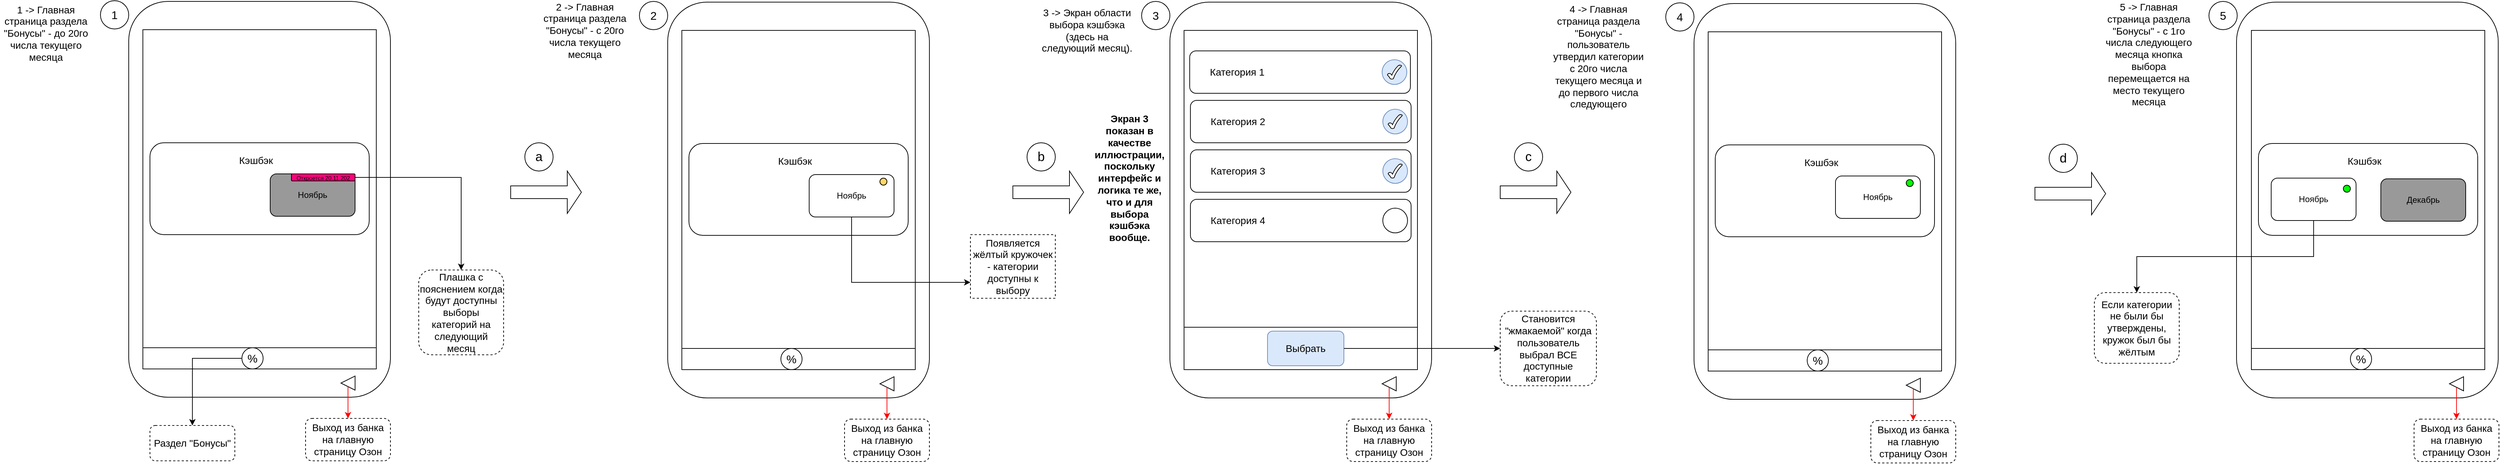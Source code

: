 <mxfile version="24.7.17">
  <diagram name="Page-1" id="li09qqb5fwVE3tS7wrpL">
    <mxGraphModel dx="1368" dy="835" grid="1" gridSize="10" guides="1" tooltips="1" connect="1" arrows="1" fold="1" page="1" pageScale="1" pageWidth="1100" pageHeight="850" math="0" shadow="0">
      <root>
        <mxCell id="0" />
        <mxCell id="1" parent="0" />
        <mxCell id="urL8BZHNpoyfXsBZfCev-18" value="" style="group" parent="1" vertex="1" connectable="0">
          <mxGeometry x="240" y="40" width="370" height="560" as="geometry" />
        </mxCell>
        <mxCell id="urL8BZHNpoyfXsBZfCev-15" value="" style="rounded=1;whiteSpace=wrap;html=1;" parent="urL8BZHNpoyfXsBZfCev-18" vertex="1">
          <mxGeometry width="370" height="560" as="geometry" />
        </mxCell>
        <mxCell id="urL8BZHNpoyfXsBZfCev-17" value="" style="rounded=0;whiteSpace=wrap;html=1;" parent="urL8BZHNpoyfXsBZfCev-18" vertex="1">
          <mxGeometry x="20" y="40" width="330" height="480" as="geometry" />
        </mxCell>
        <mxCell id="urL8BZHNpoyfXsBZfCev-19" value="" style="rounded=1;whiteSpace=wrap;html=1;" parent="urL8BZHNpoyfXsBZfCev-18" vertex="1">
          <mxGeometry x="30" y="200" width="310" height="130" as="geometry" />
        </mxCell>
        <mxCell id="urL8BZHNpoyfXsBZfCev-21" value="Ноябрь" style="rounded=1;whiteSpace=wrap;html=1;fillColor=#999999;" parent="urL8BZHNpoyfXsBZfCev-18" vertex="1">
          <mxGeometry x="200" y="244" width="120" height="60" as="geometry" />
        </mxCell>
        <mxCell id="urL8BZHNpoyfXsBZfCev-22" value="&lt;font style=&quot;font-size: 14px;&quot;&gt;Кэшбэк&lt;/font&gt;" style="text;html=1;align=center;verticalAlign=middle;whiteSpace=wrap;rounded=0;" parent="urL8BZHNpoyfXsBZfCev-18" vertex="1">
          <mxGeometry x="150" y="210" width="60" height="30" as="geometry" />
        </mxCell>
        <mxCell id="_k14NOsf7yQXFgDvM924-61" value="" style="triangle;whiteSpace=wrap;html=1;rotation=-180;" parent="urL8BZHNpoyfXsBZfCev-18" vertex="1">
          <mxGeometry x="300" y="530" width="20" height="20" as="geometry" />
        </mxCell>
        <mxCell id="OY-_izu9chUP1zv7eODz-16" value="&lt;font style=&quot;font-size: 8px;&quot;&gt;Откроется 20.11.202&lt;/font&gt;" style="rounded=1;whiteSpace=wrap;html=1;fillColor=#FF0080;" parent="urL8BZHNpoyfXsBZfCev-18" vertex="1">
          <mxGeometry x="230" y="244" width="90" height="10" as="geometry" />
        </mxCell>
        <mxCell id="71cIT_W7Prt0eCM6huFr-1" value="" style="rounded=0;whiteSpace=wrap;html=1;" parent="urL8BZHNpoyfXsBZfCev-18" vertex="1">
          <mxGeometry x="20" y="490" width="330" height="30" as="geometry" />
        </mxCell>
        <mxCell id="71cIT_W7Prt0eCM6huFr-2" value="&lt;font size=&quot;3&quot;&gt;%&lt;/font&gt;" style="ellipse;whiteSpace=wrap;html=1;aspect=fixed;" parent="urL8BZHNpoyfXsBZfCev-18" vertex="1">
          <mxGeometry x="160" y="490" width="30" height="30" as="geometry" />
        </mxCell>
        <mxCell id="_k14NOsf7yQXFgDvM924-51" value="&lt;font size=&quot;3&quot;&gt;1&lt;/font&gt;" style="ellipse;whiteSpace=wrap;html=1;aspect=fixed;" parent="1" vertex="1">
          <mxGeometry x="200" y="39" width="40" height="40" as="geometry" />
        </mxCell>
        <mxCell id="_k14NOsf7yQXFgDvM924-62" value="&lt;font style=&quot;font-size: 14px;&quot;&gt;Выход из банка на главную страницу Озон&lt;/font&gt;" style="rounded=1;whiteSpace=wrap;html=1;dashed=1;" parent="1" vertex="1">
          <mxGeometry x="490" y="630" width="120" height="60" as="geometry" />
        </mxCell>
        <mxCell id="_k14NOsf7yQXFgDvM924-63" value="" style="edgeStyle=orthogonalEdgeStyle;rounded=0;orthogonalLoop=1;jettySize=auto;html=1;strokeColor=#FF0000;" parent="1" source="_k14NOsf7yQXFgDvM924-61" target="_k14NOsf7yQXFgDvM924-62" edge="1">
          <mxGeometry relative="1" as="geometry" />
        </mxCell>
        <mxCell id="N-lE7uRC2UTWvSIOL3Zv-2" value="&lt;font style=&quot;font-size: 14px;&quot;&gt;1 -&amp;gt; Главная страница раздела &quot;Бонусы&quot; - до 20го числа текущего месяца&lt;/font&gt;" style="text;html=1;align=center;verticalAlign=middle;whiteSpace=wrap;rounded=0;" parent="1" vertex="1">
          <mxGeometry x="58" y="40" width="130" height="90" as="geometry" />
        </mxCell>
        <mxCell id="OY-_izu9chUP1zv7eODz-3" value="" style="group" parent="1" vertex="1" connectable="0">
          <mxGeometry x="1002" y="41" width="370" height="560" as="geometry" />
        </mxCell>
        <mxCell id="OY-_izu9chUP1zv7eODz-4" value="" style="rounded=1;whiteSpace=wrap;html=1;" parent="OY-_izu9chUP1zv7eODz-3" vertex="1">
          <mxGeometry width="370" height="560" as="geometry" />
        </mxCell>
        <mxCell id="OY-_izu9chUP1zv7eODz-5" value="" style="rounded=0;whiteSpace=wrap;html=1;" parent="OY-_izu9chUP1zv7eODz-3" vertex="1">
          <mxGeometry x="20" y="40" width="330" height="480" as="geometry" />
        </mxCell>
        <mxCell id="OY-_izu9chUP1zv7eODz-6" value="" style="rounded=1;whiteSpace=wrap;html=1;" parent="OY-_izu9chUP1zv7eODz-3" vertex="1">
          <mxGeometry x="30" y="200" width="310" height="130" as="geometry" />
        </mxCell>
        <mxCell id="OY-_izu9chUP1zv7eODz-7" value="Ноябрь" style="rounded=1;whiteSpace=wrap;html=1;" parent="OY-_izu9chUP1zv7eODz-3" vertex="1">
          <mxGeometry x="200" y="244" width="120" height="60" as="geometry" />
        </mxCell>
        <mxCell id="OY-_izu9chUP1zv7eODz-8" value="&lt;font style=&quot;font-size: 14px;&quot;&gt;Кэшбэк&lt;/font&gt;" style="text;html=1;align=center;verticalAlign=middle;whiteSpace=wrap;rounded=0;" parent="OY-_izu9chUP1zv7eODz-3" vertex="1">
          <mxGeometry x="150" y="210" width="60" height="30" as="geometry" />
        </mxCell>
        <mxCell id="OY-_izu9chUP1zv7eODz-9" value="" style="triangle;whiteSpace=wrap;html=1;rotation=-180;" parent="OY-_izu9chUP1zv7eODz-3" vertex="1">
          <mxGeometry x="300" y="530" width="20" height="20" as="geometry" />
        </mxCell>
        <mxCell id="OY-_izu9chUP1zv7eODz-21" value="" style="ellipse;whiteSpace=wrap;html=1;aspect=fixed;fillColor=#FFD966;" parent="OY-_izu9chUP1zv7eODz-3" vertex="1">
          <mxGeometry x="300" y="249" width="10" height="10" as="geometry" />
        </mxCell>
        <mxCell id="71cIT_W7Prt0eCM6huFr-3" value="" style="rounded=0;whiteSpace=wrap;html=1;" parent="OY-_izu9chUP1zv7eODz-3" vertex="1">
          <mxGeometry x="20" y="490" width="330" height="30" as="geometry" />
        </mxCell>
        <mxCell id="71cIT_W7Prt0eCM6huFr-4" value="&lt;font size=&quot;3&quot;&gt;%&lt;/font&gt;" style="ellipse;whiteSpace=wrap;html=1;aspect=fixed;" parent="OY-_izu9chUP1zv7eODz-3" vertex="1">
          <mxGeometry x="160" y="490" width="30" height="30" as="geometry" />
        </mxCell>
        <mxCell id="OY-_izu9chUP1zv7eODz-11" value="&lt;font size=&quot;3&quot;&gt;2&lt;/font&gt;" style="ellipse;whiteSpace=wrap;html=1;aspect=fixed;" parent="1" vertex="1">
          <mxGeometry x="962" y="40" width="40" height="40" as="geometry" />
        </mxCell>
        <mxCell id="OY-_izu9chUP1zv7eODz-12" value="&lt;font style=&quot;font-size: 14px;&quot;&gt;Выход из банка на главную страницу Озон&lt;/font&gt;" style="rounded=1;whiteSpace=wrap;html=1;dashed=1;" parent="1" vertex="1">
          <mxGeometry x="1252" y="631" width="120" height="60" as="geometry" />
        </mxCell>
        <mxCell id="OY-_izu9chUP1zv7eODz-13" value="" style="edgeStyle=orthogonalEdgeStyle;rounded=0;orthogonalLoop=1;jettySize=auto;html=1;strokeColor=#FF0000;" parent="1" source="OY-_izu9chUP1zv7eODz-9" target="OY-_izu9chUP1zv7eODz-12" edge="1">
          <mxGeometry relative="1" as="geometry" />
        </mxCell>
        <mxCell id="OY-_izu9chUP1zv7eODz-14" value="&lt;font style=&quot;font-size: 14px;&quot;&gt;2 -&amp;gt; Главная страница раздела &quot;Бонусы&quot; - с 20го числа текущего месяца&lt;/font&gt;" style="text;html=1;align=center;verticalAlign=middle;whiteSpace=wrap;rounded=0;" parent="1" vertex="1">
          <mxGeometry x="820" y="41" width="130" height="79" as="geometry" />
        </mxCell>
        <mxCell id="OY-_izu9chUP1zv7eODz-17" value="&lt;font style=&quot;font-size: 14px;&quot;&gt;Плашка с пояснением когда будут доступны выборы категорий на следующий месяц&lt;/font&gt;" style="whiteSpace=wrap;html=1;fillColor=#FFFFFF;rounded=1;dashed=1;" parent="1" vertex="1">
          <mxGeometry x="650" y="420" width="120" height="120" as="geometry" />
        </mxCell>
        <mxCell id="OY-_izu9chUP1zv7eODz-18" value="" style="edgeStyle=orthogonalEdgeStyle;rounded=0;orthogonalLoop=1;jettySize=auto;html=1;" parent="1" source="OY-_izu9chUP1zv7eODz-16" target="OY-_izu9chUP1zv7eODz-17" edge="1">
          <mxGeometry relative="1" as="geometry" />
        </mxCell>
        <mxCell id="OY-_izu9chUP1zv7eODz-20" value="" style="shape=singleArrow;whiteSpace=wrap;html=1;" parent="1" vertex="1">
          <mxGeometry x="780" y="280" width="100" height="60" as="geometry" />
        </mxCell>
        <mxCell id="OY-_izu9chUP1zv7eODz-22" value="&lt;font style=&quot;font-size: 14px;&quot;&gt;Появляется жёлтый кружочек - категории доступ&lt;span style=&quot;background-color: initial;&quot;&gt;ны к выбору&lt;/span&gt;&lt;/font&gt;" style="whiteSpace=wrap;html=1;fillColor=#FFFFFF;dashed=1;" parent="1" vertex="1">
          <mxGeometry x="1430" y="370" width="120" height="90" as="geometry" />
        </mxCell>
        <mxCell id="OY-_izu9chUP1zv7eODz-27" value="" style="group" parent="1" vertex="1" connectable="0">
          <mxGeometry x="2453" y="43" width="370" height="560" as="geometry" />
        </mxCell>
        <mxCell id="OY-_izu9chUP1zv7eODz-28" value="" style="rounded=1;whiteSpace=wrap;html=1;" parent="OY-_izu9chUP1zv7eODz-27" vertex="1">
          <mxGeometry width="370" height="560" as="geometry" />
        </mxCell>
        <mxCell id="OY-_izu9chUP1zv7eODz-29" value="" style="rounded=0;whiteSpace=wrap;html=1;" parent="OY-_izu9chUP1zv7eODz-27" vertex="1">
          <mxGeometry x="20" y="40" width="330" height="480" as="geometry" />
        </mxCell>
        <mxCell id="OY-_izu9chUP1zv7eODz-30" value="" style="rounded=1;whiteSpace=wrap;html=1;" parent="OY-_izu9chUP1zv7eODz-27" vertex="1">
          <mxGeometry x="30" y="200" width="310" height="130" as="geometry" />
        </mxCell>
        <mxCell id="OY-_izu9chUP1zv7eODz-31" value="Ноябрь" style="rounded=1;whiteSpace=wrap;html=1;" parent="OY-_izu9chUP1zv7eODz-27" vertex="1">
          <mxGeometry x="200" y="244" width="120" height="60" as="geometry" />
        </mxCell>
        <mxCell id="OY-_izu9chUP1zv7eODz-32" value="&lt;font style=&quot;font-size: 14px;&quot;&gt;Кэшбэк&lt;/font&gt;" style="text;html=1;align=center;verticalAlign=middle;whiteSpace=wrap;rounded=0;" parent="OY-_izu9chUP1zv7eODz-27" vertex="1">
          <mxGeometry x="150" y="210" width="60" height="30" as="geometry" />
        </mxCell>
        <mxCell id="OY-_izu9chUP1zv7eODz-33" value="" style="triangle;whiteSpace=wrap;html=1;rotation=-180;" parent="OY-_izu9chUP1zv7eODz-27" vertex="1">
          <mxGeometry x="300" y="530" width="20" height="20" as="geometry" />
        </mxCell>
        <mxCell id="OY-_izu9chUP1zv7eODz-34" value="" style="ellipse;whiteSpace=wrap;html=1;aspect=fixed;fillColor=#00FF00;" parent="OY-_izu9chUP1zv7eODz-27" vertex="1">
          <mxGeometry x="300" y="249" width="10" height="10" as="geometry" />
        </mxCell>
        <mxCell id="71cIT_W7Prt0eCM6huFr-5" value="" style="rounded=0;whiteSpace=wrap;html=1;" parent="OY-_izu9chUP1zv7eODz-27" vertex="1">
          <mxGeometry x="20" y="490" width="330" height="30" as="geometry" />
        </mxCell>
        <mxCell id="71cIT_W7Prt0eCM6huFr-6" value="&lt;font size=&quot;3&quot;&gt;%&lt;/font&gt;" style="ellipse;whiteSpace=wrap;html=1;aspect=fixed;" parent="OY-_izu9chUP1zv7eODz-27" vertex="1">
          <mxGeometry x="160" y="490" width="30" height="30" as="geometry" />
        </mxCell>
        <mxCell id="OY-_izu9chUP1zv7eODz-35" value="&lt;font size=&quot;3&quot;&gt;4&lt;/font&gt;" style="ellipse;whiteSpace=wrap;html=1;aspect=fixed;" parent="1" vertex="1">
          <mxGeometry x="2413" y="42" width="40" height="40" as="geometry" />
        </mxCell>
        <mxCell id="OY-_izu9chUP1zv7eODz-36" value="&lt;font style=&quot;font-size: 14px;&quot;&gt;Выход из банка на главную страницу Озон&lt;/font&gt;" style="rounded=1;whiteSpace=wrap;html=1;dashed=1;" parent="1" vertex="1">
          <mxGeometry x="2703" y="633" width="120" height="60" as="geometry" />
        </mxCell>
        <mxCell id="OY-_izu9chUP1zv7eODz-37" value="" style="edgeStyle=orthogonalEdgeStyle;rounded=0;orthogonalLoop=1;jettySize=auto;html=1;strokeColor=#FF0000;" parent="1" source="OY-_izu9chUP1zv7eODz-33" target="OY-_izu9chUP1zv7eODz-36" edge="1">
          <mxGeometry relative="1" as="geometry" />
        </mxCell>
        <mxCell id="OY-_izu9chUP1zv7eODz-38" value="&lt;font style=&quot;font-size: 14px;&quot;&gt;4 -&amp;gt; Главная страница раздела &quot;Бонусы&quot; - пользователь утвердил категории с 20го числа текущего месяца и до первого числа следующего&lt;/font&gt;" style="text;html=1;align=center;verticalAlign=middle;whiteSpace=wrap;rounded=0;" parent="1" vertex="1">
          <mxGeometry x="2253" y="39" width="130" height="158" as="geometry" />
        </mxCell>
        <mxCell id="OY-_izu9chUP1zv7eODz-53" value="" style="group" parent="1" vertex="1" connectable="0">
          <mxGeometry x="3219" y="41" width="370" height="560" as="geometry" />
        </mxCell>
        <mxCell id="OY-_izu9chUP1zv7eODz-54" value="" style="rounded=1;whiteSpace=wrap;html=1;" parent="OY-_izu9chUP1zv7eODz-53" vertex="1">
          <mxGeometry x="1" width="370" height="560" as="geometry" />
        </mxCell>
        <mxCell id="OY-_izu9chUP1zv7eODz-55" value="" style="rounded=0;whiteSpace=wrap;html=1;" parent="OY-_izu9chUP1zv7eODz-53" vertex="1">
          <mxGeometry x="22" y="40" width="330" height="480" as="geometry" />
        </mxCell>
        <mxCell id="OY-_izu9chUP1zv7eODz-56" value="" style="rounded=1;whiteSpace=wrap;html=1;" parent="OY-_izu9chUP1zv7eODz-53" vertex="1">
          <mxGeometry x="32" y="200" width="310" height="130" as="geometry" />
        </mxCell>
        <mxCell id="OY-_izu9chUP1zv7eODz-57" value="Ноябрь" style="rounded=1;whiteSpace=wrap;html=1;" parent="OY-_izu9chUP1zv7eODz-53" vertex="1">
          <mxGeometry x="50" y="249" width="120" height="60" as="geometry" />
        </mxCell>
        <mxCell id="OY-_izu9chUP1zv7eODz-58" value="&lt;font style=&quot;font-size: 14px;&quot;&gt;Кэшбэк&lt;/font&gt;" style="text;html=1;align=center;verticalAlign=middle;whiteSpace=wrap;rounded=0;" parent="OY-_izu9chUP1zv7eODz-53" vertex="1">
          <mxGeometry x="152" y="210" width="60" height="30" as="geometry" />
        </mxCell>
        <mxCell id="OY-_izu9chUP1zv7eODz-59" value="" style="triangle;whiteSpace=wrap;html=1;rotation=-180;" parent="OY-_izu9chUP1zv7eODz-53" vertex="1">
          <mxGeometry x="302" y="530" width="20" height="20" as="geometry" />
        </mxCell>
        <mxCell id="OY-_izu9chUP1zv7eODz-60" value="" style="ellipse;whiteSpace=wrap;html=1;aspect=fixed;fillColor=#00FF00;" parent="OY-_izu9chUP1zv7eODz-53" vertex="1">
          <mxGeometry x="152" y="259" width="10" height="10" as="geometry" />
        </mxCell>
        <mxCell id="OY-_izu9chUP1zv7eODz-75" value="Декабрь" style="rounded=1;whiteSpace=wrap;html=1;fillColor=#999999;" parent="OY-_izu9chUP1zv7eODz-53" vertex="1">
          <mxGeometry x="205" y="250" width="120" height="60" as="geometry" />
        </mxCell>
        <mxCell id="71cIT_W7Prt0eCM6huFr-7" value="" style="rounded=0;whiteSpace=wrap;html=1;" parent="OY-_izu9chUP1zv7eODz-53" vertex="1">
          <mxGeometry x="22" y="490" width="330" height="30" as="geometry" />
        </mxCell>
        <mxCell id="71cIT_W7Prt0eCM6huFr-8" value="&lt;font size=&quot;3&quot;&gt;%&lt;/font&gt;" style="ellipse;whiteSpace=wrap;html=1;aspect=fixed;" parent="OY-_izu9chUP1zv7eODz-53" vertex="1">
          <mxGeometry x="162" y="490" width="30" height="30" as="geometry" />
        </mxCell>
        <mxCell id="OY-_izu9chUP1zv7eODz-61" value="&lt;font size=&quot;3&quot;&gt;5&lt;/font&gt;" style="ellipse;whiteSpace=wrap;html=1;aspect=fixed;" parent="1" vertex="1">
          <mxGeometry x="3181" y="40" width="40" height="40" as="geometry" />
        </mxCell>
        <mxCell id="OY-_izu9chUP1zv7eODz-62" value="&lt;font style=&quot;font-size: 14px;&quot;&gt;Выход из банка на главную страницу Озон&lt;/font&gt;" style="rounded=1;whiteSpace=wrap;html=1;dashed=1;" parent="1" vertex="1">
          <mxGeometry x="3471" y="631" width="120" height="60" as="geometry" />
        </mxCell>
        <mxCell id="OY-_izu9chUP1zv7eODz-63" value="" style="edgeStyle=orthogonalEdgeStyle;rounded=0;orthogonalLoop=1;jettySize=auto;html=1;strokeColor=#FF0000;" parent="1" source="OY-_izu9chUP1zv7eODz-59" target="OY-_izu9chUP1zv7eODz-62" edge="1">
          <mxGeometry relative="1" as="geometry" />
        </mxCell>
        <mxCell id="OY-_izu9chUP1zv7eODz-64" value="&lt;span style=&quot;font-size: 14px;&quot;&gt;5 -&amp;gt; Главная страница раздела &quot;Бонусы&quot; - с 1го числа следующего месяца кнопка выбора перемещается на место текущего месяца&lt;/span&gt;" style="text;html=1;align=center;verticalAlign=middle;whiteSpace=wrap;rounded=0;" parent="1" vertex="1">
          <mxGeometry x="3031" y="41" width="130" height="148" as="geometry" />
        </mxCell>
        <mxCell id="5UnHv6mz9iG_G4zbgbHd-1" value="&lt;font style=&quot;font-size: 18px;&quot;&gt;a&lt;/font&gt;" style="ellipse;whiteSpace=wrap;html=1;aspect=fixed;" parent="1" vertex="1">
          <mxGeometry x="800" y="240" width="40" height="40" as="geometry" />
        </mxCell>
        <mxCell id="5UnHv6mz9iG_G4zbgbHd-2" value="" style="shape=singleArrow;whiteSpace=wrap;html=1;" parent="1" vertex="1">
          <mxGeometry x="1490" y="280" width="100" height="60" as="geometry" />
        </mxCell>
        <mxCell id="5UnHv6mz9iG_G4zbgbHd-3" value="&lt;font style=&quot;font-size: 18px;&quot;&gt;b&lt;/font&gt;" style="ellipse;whiteSpace=wrap;html=1;aspect=fixed;" parent="1" vertex="1">
          <mxGeometry x="1510" y="240" width="40" height="40" as="geometry" />
        </mxCell>
        <mxCell id="5UnHv6mz9iG_G4zbgbHd-4" value="" style="shape=singleArrow;whiteSpace=wrap;html=1;" parent="1" vertex="1">
          <mxGeometry x="2935" y="282" width="100" height="60" as="geometry" />
        </mxCell>
        <mxCell id="5UnHv6mz9iG_G4zbgbHd-5" value="&lt;font style=&quot;font-size: 18px;&quot;&gt;d&lt;/font&gt;" style="ellipse;whiteSpace=wrap;html=1;aspect=fixed;" parent="1" vertex="1">
          <mxGeometry x="2955" y="242" width="40" height="40" as="geometry" />
        </mxCell>
        <mxCell id="5UnHv6mz9iG_G4zbgbHd-6" style="edgeStyle=orthogonalEdgeStyle;rounded=0;orthogonalLoop=1;jettySize=auto;html=1;exitX=0.5;exitY=1;exitDx=0;exitDy=0;entryX=0;entryY=0.75;entryDx=0;entryDy=0;" parent="1" source="OY-_izu9chUP1zv7eODz-7" target="OY-_izu9chUP1zv7eODz-22" edge="1">
          <mxGeometry relative="1" as="geometry" />
        </mxCell>
        <mxCell id="5UnHv6mz9iG_G4zbgbHd-7" value="&lt;font style=&quot;font-size: 14px;&quot;&gt;Если категории не были бы утверждены, кружок был бы жёлтым&lt;/font&gt;" style="whiteSpace=wrap;html=1;rounded=1;dashed=1;" parent="1" vertex="1">
          <mxGeometry x="3019" y="452" width="120" height="100" as="geometry" />
        </mxCell>
        <mxCell id="71cIT_W7Prt0eCM6huFr-9" value="&lt;font style=&quot;font-size: 14px;&quot;&gt;Раздел &quot;Бонусы&quot;&lt;/font&gt;" style="rounded=1;whiteSpace=wrap;html=1;dashed=1;" parent="1" vertex="1">
          <mxGeometry x="270" y="640" width="120" height="50" as="geometry" />
        </mxCell>
        <mxCell id="71cIT_W7Prt0eCM6huFr-10" value="" style="edgeStyle=orthogonalEdgeStyle;rounded=0;orthogonalLoop=1;jettySize=auto;html=1;" parent="1" source="71cIT_W7Prt0eCM6huFr-2" target="71cIT_W7Prt0eCM6huFr-9" edge="1">
          <mxGeometry relative="1" as="geometry" />
        </mxCell>
        <mxCell id="tL5eHbbr_D19sxUqMBeV-1" value="" style="shape=singleArrow;whiteSpace=wrap;html=1;" parent="1" vertex="1">
          <mxGeometry x="2179" y="280" width="100" height="60" as="geometry" />
        </mxCell>
        <mxCell id="tL5eHbbr_D19sxUqMBeV-2" value="&lt;font style=&quot;font-size: 18px;&quot;&gt;c&lt;/font&gt;" style="ellipse;whiteSpace=wrap;html=1;aspect=fixed;" parent="1" vertex="1">
          <mxGeometry x="2199" y="240" width="40" height="40" as="geometry" />
        </mxCell>
        <mxCell id="tL5eHbbr_D19sxUqMBeV-3" value="" style="group" parent="1" vertex="1" connectable="0">
          <mxGeometry x="1712" y="41" width="370" height="560" as="geometry" />
        </mxCell>
        <mxCell id="tL5eHbbr_D19sxUqMBeV-4" value="" style="rounded=1;whiteSpace=wrap;html=1;" parent="tL5eHbbr_D19sxUqMBeV-3" vertex="1">
          <mxGeometry width="370" height="560" as="geometry" />
        </mxCell>
        <mxCell id="tL5eHbbr_D19sxUqMBeV-5" value="" style="rounded=0;whiteSpace=wrap;html=1;" parent="tL5eHbbr_D19sxUqMBeV-3" vertex="1">
          <mxGeometry x="20" y="40" width="330" height="480" as="geometry" />
        </mxCell>
        <mxCell id="tL5eHbbr_D19sxUqMBeV-9" value="" style="triangle;whiteSpace=wrap;html=1;rotation=-180;" parent="tL5eHbbr_D19sxUqMBeV-3" vertex="1">
          <mxGeometry x="300" y="530" width="20" height="20" as="geometry" />
        </mxCell>
        <mxCell id="tL5eHbbr_D19sxUqMBeV-23" value="" style="group" parent="tL5eHbbr_D19sxUqMBeV-3" vertex="1" connectable="0">
          <mxGeometry x="28" y="69" width="312" height="60" as="geometry" />
        </mxCell>
        <mxCell id="tL5eHbbr_D19sxUqMBeV-20" value="&lt;span style=&quot;white-space: pre;&quot;&gt;&#x9;&lt;/span&gt;&lt;font style=&quot;font-size: 14px;&quot;&gt;Категория 1&lt;/font&gt;" style="rounded=1;whiteSpace=wrap;html=1;align=left;" parent="tL5eHbbr_D19sxUqMBeV-23" vertex="1">
          <mxGeometry width="312" height="60" as="geometry" />
        </mxCell>
        <mxCell id="tL5eHbbr_D19sxUqMBeV-21" value="" style="ellipse;whiteSpace=wrap;html=1;aspect=fixed;fillColor=#dae8fc;strokeColor=#6c8ebf;" parent="tL5eHbbr_D19sxUqMBeV-23" vertex="1">
          <mxGeometry x="272" y="12.5" width="35" height="35" as="geometry" />
        </mxCell>
        <mxCell id="tL5eHbbr_D19sxUqMBeV-22" value="" style="verticalLabelPosition=bottom;verticalAlign=top;html=1;shape=mxgraph.basic.tick" parent="tL5eHbbr_D19sxUqMBeV-23" vertex="1">
          <mxGeometry x="279.5" y="20" width="20" height="20" as="geometry" />
        </mxCell>
        <mxCell id="tL5eHbbr_D19sxUqMBeV-24" value="" style="group" parent="tL5eHbbr_D19sxUqMBeV-3" vertex="1" connectable="0">
          <mxGeometry x="29" y="139" width="312" height="60" as="geometry" />
        </mxCell>
        <mxCell id="tL5eHbbr_D19sxUqMBeV-25" value="&lt;span style=&quot;white-space: pre;&quot;&gt;&#x9;&lt;/span&gt;&lt;font style=&quot;font-size: 14px;&quot;&gt;Категория 2&lt;/font&gt;" style="rounded=1;whiteSpace=wrap;html=1;align=left;" parent="tL5eHbbr_D19sxUqMBeV-24" vertex="1">
          <mxGeometry width="312" height="60" as="geometry" />
        </mxCell>
        <mxCell id="tL5eHbbr_D19sxUqMBeV-26" value="" style="ellipse;whiteSpace=wrap;html=1;aspect=fixed;fillColor=#dae8fc;strokeColor=#6c8ebf;" parent="tL5eHbbr_D19sxUqMBeV-24" vertex="1">
          <mxGeometry x="272" y="12.5" width="35" height="35" as="geometry" />
        </mxCell>
        <mxCell id="tL5eHbbr_D19sxUqMBeV-27" value="" style="verticalLabelPosition=bottom;verticalAlign=top;html=1;shape=mxgraph.basic.tick" parent="tL5eHbbr_D19sxUqMBeV-24" vertex="1">
          <mxGeometry x="279.5" y="20" width="20" height="20" as="geometry" />
        </mxCell>
        <mxCell id="tL5eHbbr_D19sxUqMBeV-28" value="" style="group" parent="tL5eHbbr_D19sxUqMBeV-3" vertex="1" connectable="0">
          <mxGeometry x="29" y="209" width="312" height="60" as="geometry" />
        </mxCell>
        <mxCell id="tL5eHbbr_D19sxUqMBeV-29" value="&lt;span style=&quot;white-space: pre;&quot;&gt;&#x9;&lt;/span&gt;&lt;font style=&quot;font-size: 14px;&quot;&gt;Категория 3&lt;/font&gt;" style="rounded=1;whiteSpace=wrap;html=1;align=left;" parent="tL5eHbbr_D19sxUqMBeV-28" vertex="1">
          <mxGeometry width="312" height="60" as="geometry" />
        </mxCell>
        <mxCell id="tL5eHbbr_D19sxUqMBeV-30" value="" style="ellipse;whiteSpace=wrap;html=1;aspect=fixed;fillColor=#dae8fc;strokeColor=#6c8ebf;" parent="tL5eHbbr_D19sxUqMBeV-28" vertex="1">
          <mxGeometry x="272" y="12.5" width="35" height="35" as="geometry" />
        </mxCell>
        <mxCell id="tL5eHbbr_D19sxUqMBeV-31" value="" style="verticalLabelPosition=bottom;verticalAlign=top;html=1;shape=mxgraph.basic.tick" parent="tL5eHbbr_D19sxUqMBeV-28" vertex="1">
          <mxGeometry x="279.5" y="20" width="20" height="20" as="geometry" />
        </mxCell>
        <mxCell id="tL5eHbbr_D19sxUqMBeV-38" value="" style="group" parent="tL5eHbbr_D19sxUqMBeV-3" vertex="1" connectable="0">
          <mxGeometry x="29" y="279" width="312" height="60" as="geometry" />
        </mxCell>
        <mxCell id="tL5eHbbr_D19sxUqMBeV-39" value="&lt;span style=&quot;white-space: pre;&quot;&gt;&#x9;&lt;/span&gt;&lt;font style=&quot;font-size: 14px;&quot;&gt;Категория 4&lt;/font&gt;" style="rounded=1;whiteSpace=wrap;html=1;align=left;" parent="tL5eHbbr_D19sxUqMBeV-38" vertex="1">
          <mxGeometry width="312" height="60" as="geometry" />
        </mxCell>
        <mxCell id="tL5eHbbr_D19sxUqMBeV-40" value="" style="ellipse;whiteSpace=wrap;html=1;aspect=fixed;" parent="tL5eHbbr_D19sxUqMBeV-38" vertex="1">
          <mxGeometry x="272" y="12.5" width="35" height="35" as="geometry" />
        </mxCell>
        <mxCell id="Hp_TKs8Emf30rJEcfFMi-1" value="" style="rounded=0;whiteSpace=wrap;html=1;" parent="tL5eHbbr_D19sxUqMBeV-3" vertex="1">
          <mxGeometry x="20" y="460" width="330" height="60" as="geometry" />
        </mxCell>
        <mxCell id="tL5eHbbr_D19sxUqMBeV-19" value="&lt;span style=&quot;font-size: 14px;&quot;&gt;Выбрать&lt;/span&gt;" style="rounded=1;whiteSpace=wrap;html=1;fillColor=#dae8fc;strokeColor=#6c8ebf;" parent="tL5eHbbr_D19sxUqMBeV-3" vertex="1">
          <mxGeometry x="138" y="465.5" width="108" height="49" as="geometry" />
        </mxCell>
        <mxCell id="tL5eHbbr_D19sxUqMBeV-13" value="&lt;font size=&quot;3&quot;&gt;3&lt;/font&gt;" style="ellipse;whiteSpace=wrap;html=1;aspect=fixed;" parent="1" vertex="1">
          <mxGeometry x="1672" y="40" width="40" height="40" as="geometry" />
        </mxCell>
        <mxCell id="tL5eHbbr_D19sxUqMBeV-14" value="&lt;font style=&quot;font-size: 14px;&quot;&gt;Выход из банка на главную страницу Озон&lt;/font&gt;" style="rounded=1;whiteSpace=wrap;html=1;dashed=1;" parent="1" vertex="1">
          <mxGeometry x="1962" y="631" width="120" height="60" as="geometry" />
        </mxCell>
        <mxCell id="tL5eHbbr_D19sxUqMBeV-15" value="" style="edgeStyle=orthogonalEdgeStyle;rounded=0;orthogonalLoop=1;jettySize=auto;html=1;strokeColor=#FF0000;" parent="1" source="tL5eHbbr_D19sxUqMBeV-9" target="tL5eHbbr_D19sxUqMBeV-14" edge="1">
          <mxGeometry relative="1" as="geometry" />
        </mxCell>
        <mxCell id="tL5eHbbr_D19sxUqMBeV-16" value="&lt;font style=&quot;font-size: 14px;&quot;&gt;3 -&amp;gt; Экран области выбора кэшбэка (здесь на следующий месяц).&lt;/font&gt;" style="text;html=1;align=center;verticalAlign=middle;whiteSpace=wrap;rounded=0;" parent="1" vertex="1">
          <mxGeometry x="1530" y="41" width="130" height="79" as="geometry" />
        </mxCell>
        <mxCell id="tL5eHbbr_D19sxUqMBeV-18" style="edgeStyle=orthogonalEdgeStyle;rounded=0;orthogonalLoop=1;jettySize=auto;html=1;exitX=0.5;exitY=1;exitDx=0;exitDy=0;entryX=0.5;entryY=0;entryDx=0;entryDy=0;" parent="1" source="OY-_izu9chUP1zv7eODz-57" target="5UnHv6mz9iG_G4zbgbHd-7" edge="1">
          <mxGeometry relative="1" as="geometry" />
        </mxCell>
        <mxCell id="tL5eHbbr_D19sxUqMBeV-36" value="&lt;font style=&quot;font-size: 14px;&quot;&gt;Становится &quot;жмакаемой&quot; когда пользователь выбрал ВСЕ доступные категории&lt;/font&gt;" style="whiteSpace=wrap;html=1;rounded=1;dashed=1;" parent="1" vertex="1">
          <mxGeometry x="2179" y="478.25" width="136" height="105.5" as="geometry" />
        </mxCell>
        <mxCell id="tL5eHbbr_D19sxUqMBeV-37" value="" style="edgeStyle=orthogonalEdgeStyle;rounded=0;orthogonalLoop=1;jettySize=auto;html=1;" parent="1" source="tL5eHbbr_D19sxUqMBeV-19" target="tL5eHbbr_D19sxUqMBeV-36" edge="1">
          <mxGeometry relative="1" as="geometry" />
        </mxCell>
        <mxCell id="tL5eHbbr_D19sxUqMBeV-42" value="&lt;font style=&quot;font-size: 14px;&quot;&gt;&lt;b&gt;Экран 3 показан в качестве иллюстрации, поскольку интерфейс и логика те же, что и для выбора кэшбэка вообще.&lt;/b&gt;&lt;/font&gt;" style="text;html=1;align=center;verticalAlign=middle;whiteSpace=wrap;rounded=0;" parent="1" vertex="1">
          <mxGeometry x="1610" y="210" width="90" height="160" as="geometry" />
        </mxCell>
      </root>
    </mxGraphModel>
  </diagram>
</mxfile>
